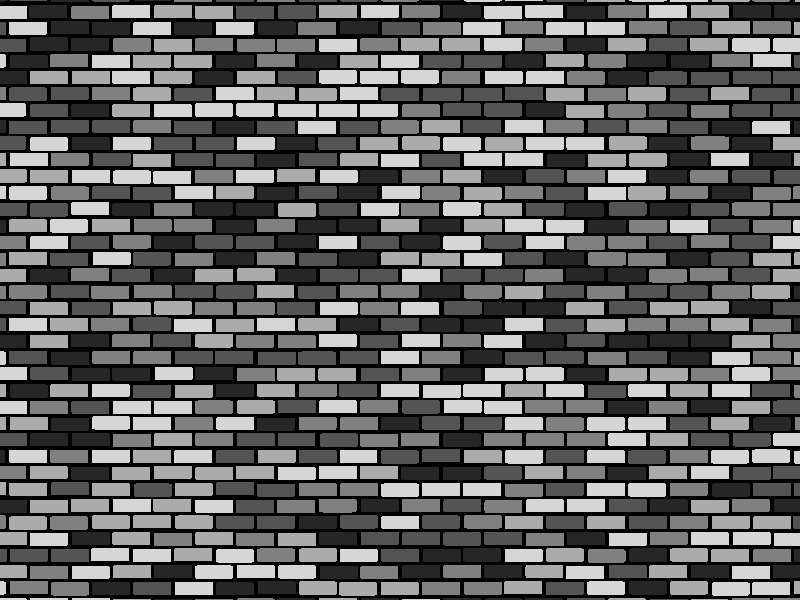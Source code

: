 /*
  Cobblestone-street material_map generation scene :
  note: convert later tga to gif 256 colors to act as material_map
        over hf_wbrk.tga
  *
  Jaime Vives Piqueres, ?(C), 1999.

*/

#version 3.0
global_settings { assumed_gamma 2.2 hf_gray_16 }
#include "colors.inc"
#include "textures.inc"

#declare r_brick=seed(43);
#declare num_rows=27*2;
#declare row_height=20;
#declare num_cols=11*2;
#declare col_width=50;
#declare mortar_thick=4;
#declare one_brick=
superellipsoid{
 <.1,.1>
 rotate 90*x
 scale .5
 scale <col_width-mortar_thick,row_height-mortar_thick,1>
 translate <col_width*.5,row_height*.5,0>
}
/*
box{
 -.5,.5
 scale <col_width-mortar_thick,row_height-mortar_thick,1>
 translate <col_width*.5,row_height*.5,0>
}
*/
#declare cnt_rows=1;
union{
 #while (cnt_rows<=num_rows)
  #declare cnt_cols=1;
  #while (cnt_cols<=num_cols)
    object{
     one_brick
     texture{
      pigment{rgb (1+int(5*rand(r_brick)))/6}
      finish{Luminous}
      translate <num_cols*col_width*rand(r_brick),num_cols*col_width*rand(r_brick),0>
     }
     #declare kk=rand(r_brick);
     translate <-mortar_thick*.2+mortar_thick*.4*rand(r_brick),
                -mortar_thick*.2+mortar_thick*.4*rand(r_brick),
                0>
     translate <(cnt_cols-1)*col_width,(cnt_rows-1)*row_height,0>
     #if (mod(cnt_rows,2)=0)
       translate col_width*.5*x
     #end
    }
    #declare cnt_cols=cnt_cols+1;
  #end
  #declare cnt_rows=cnt_rows+1;
 #end
 translate <-num_cols*col_width*.5,-num_rows*row_height*.5,0>
}

camera{
 location <0.01,-0.01,-(num_cols*col_width+num_rows*row_height)>
 direction 3*z
 look_at <-.001,0.01,5>
 orthographic
}

